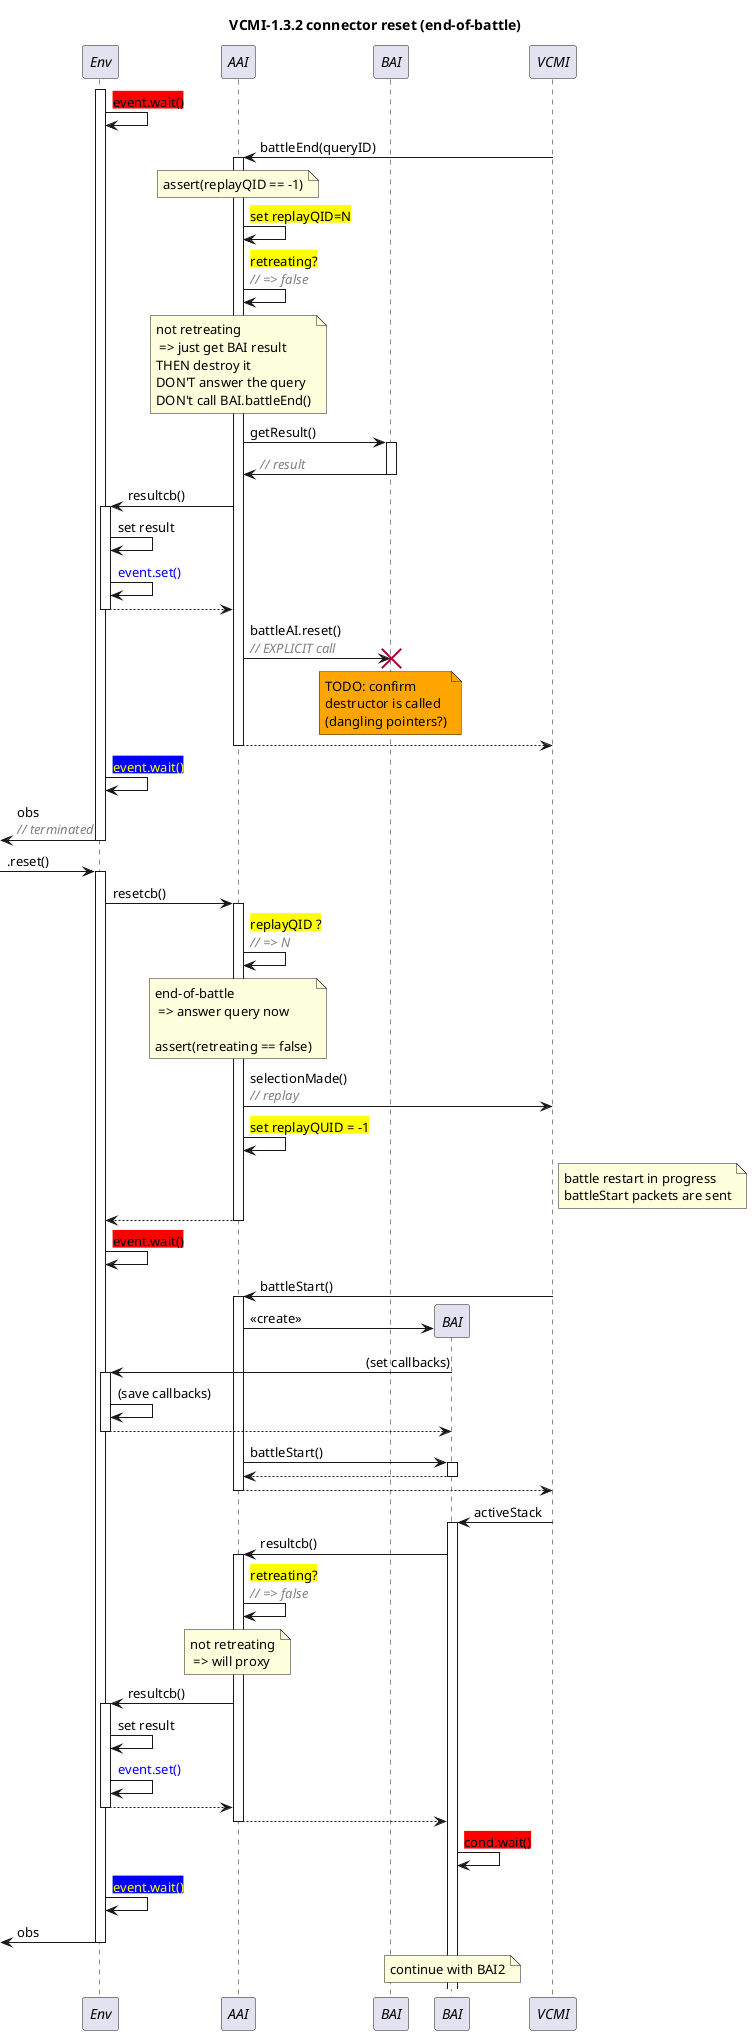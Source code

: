 @startuml "vcmi-1.32-reset-endbattle"

title "VCMI-1.3.2 connector reset (end-of-battle)"

skinparam sequenceBoxBorderColor #FFF

!$nbsp = "<U+00A0>"

' workaround the fact that text alignment can only be
' set globally. Using hspace(n) returns N monospaced
' $nbsp chars
!function $hspace($length)
  !$res = ""
  !$i = $length
  !while $i > 0
    !$res = $res + $nbsp
    !$i = $i - 1
  !endwhile
  !return "<font:monospaced>"+$res+"</font>"
!endfunction

!function $desc($txt)
  !return "<font:Arial><color:Gray><i>// "+$txt+"</i></color></font>"
!endfunction

!function $wait($type, $set)
  !if ($set == 0)
    !return "<back:red>"+$type+".wait()</back>"
  !endif

  !return "<color:yellow><back:blue>"+$type+".wait()</back></color>"
!endfunction

!function $cond_notify()
  !return "<color:blue>cond.notify()</color>"
!endfunction

!function $event_set()
  !return "<color:blue>event.set()</color>"
!endfunction

participant "//Env//" as env
participant "//AAI//" as AAI
participant "//BAI//" as BAI
participant "//BAI//" as BAI2
participant "//VCMI//" as vcmi

activate env
env -> env : $wait(event,0)

vcmi -> AAI : battleEnd(queryID)
activate AAI
note over AAI: assert(replayQID == -1)
AAI -> AAI : <back:yellow>set replayQID=N</back>

AAI -> AAI : <back:yellow>retreating?</back>\n$desc("=> false")
note over AAI: not retreating\n => just get BAI result\nTHEN destroy it\nDON'T answer the query\nDON't call BAI.battleEnd()

AAI -> BAI : getResult()
activate BAI
BAI -> AAI : $desc(result)
deactivate BAI

AAI -> env : resultcb()
activate env
env -> env : set result
env -> env : $event_set()
env --> AAI :
deactivate env

AAI -> BAI : battleAI.reset()\n$desc("EXPLICIT call")
note over BAI #orange: TODO: confirm\ndestructor is called\n(dangling pointers?)
destroy BAI

AAI --> vcmi :
deactivate AAI
env -> env : $wait(event,1)

[<- env : obs\n$desc("terminated")
deactivate env

[-> env : .reset()
activate env

env -> AAI : resetcb()
activate AAI

AAI -> AAI : <back:yellow>replayQID ?</back>\n$desc("=> N")
note over AAI : end-of-battle\n => answer query now\n\nassert(retreating == false)

AAI -> vcmi : selectionMade()\n$desc(replay)
AAI -> AAI : <back:yellow>set replayQUID = -1

note right of vcmi
battle restart in progress
battleStart packets are sent
end note

AAI --> env :
deactivate AAI
env -> env : $wait(event,0)

vcmi -> AAI : battleStart()
activate AAI
create BAI2
AAI -> BAI2 : <<create>>
BAI2 -> env : $hspace(30) (set callbacks)
activate env
env -> env : (save callbacks)
env --> BAI2 :
deactivate env
AAI -> BAI2 : battleStart()
activate BAI2
BAI2 --> AAI :
deactivate BAI2
AAI --> vcmi :
deactivate AAI




vcmi -> BAI2 : activeStack
activate BAI2
BAI2 -> AAI : resultcb()
activate AAI
AAI -> AAI : <back:yellow>retreating?</back>\n$desc("=> false")
note over AAI: not retreating\n => will proxy
AAI -> env : resultcb()
activate env
env -> env : set result
env -> env : $event_set()
env --> AAI :
deactivate env
AAI --> BAI2 :
deactivate AAI
BAI2 -> BAI2 : $wait(cond,0)
env -> env : $wait(event,1)
[<- env : obs
deactivate env

note over BAI2 : continue with BAI2

@enduml

